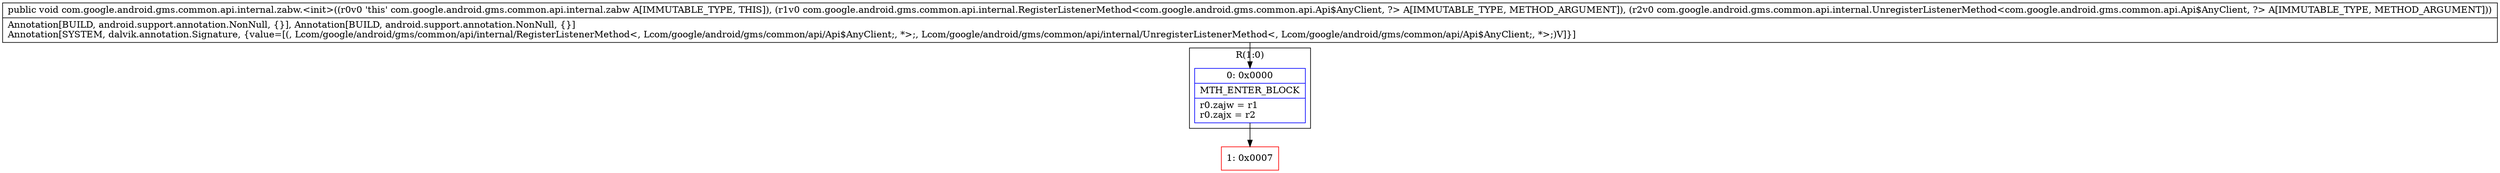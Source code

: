 digraph "CFG forcom.google.android.gms.common.api.internal.zabw.\<init\>(Lcom\/google\/android\/gms\/common\/api\/internal\/RegisterListenerMethod;Lcom\/google\/android\/gms\/common\/api\/internal\/UnregisterListenerMethod;)V" {
subgraph cluster_Region_1962918658 {
label = "R(1:0)";
node [shape=record,color=blue];
Node_0 [shape=record,label="{0\:\ 0x0000|MTH_ENTER_BLOCK\l|r0.zajw = r1\lr0.zajx = r2\l}"];
}
Node_1 [shape=record,color=red,label="{1\:\ 0x0007}"];
MethodNode[shape=record,label="{public void com.google.android.gms.common.api.internal.zabw.\<init\>((r0v0 'this' com.google.android.gms.common.api.internal.zabw A[IMMUTABLE_TYPE, THIS]), (r1v0 com.google.android.gms.common.api.internal.RegisterListenerMethod\<com.google.android.gms.common.api.Api$AnyClient, ?\> A[IMMUTABLE_TYPE, METHOD_ARGUMENT]), (r2v0 com.google.android.gms.common.api.internal.UnregisterListenerMethod\<com.google.android.gms.common.api.Api$AnyClient, ?\> A[IMMUTABLE_TYPE, METHOD_ARGUMENT]))  | Annotation[BUILD, android.support.annotation.NonNull, \{\}], Annotation[BUILD, android.support.annotation.NonNull, \{\}]\lAnnotation[SYSTEM, dalvik.annotation.Signature, \{value=[(, Lcom\/google\/android\/gms\/common\/api\/internal\/RegisterListenerMethod\<, Lcom\/google\/android\/gms\/common\/api\/Api$AnyClient;, *\>;, Lcom\/google\/android\/gms\/common\/api\/internal\/UnregisterListenerMethod\<, Lcom\/google\/android\/gms\/common\/api\/Api$AnyClient;, *\>;)V]\}]\l}"];
MethodNode -> Node_0;
Node_0 -> Node_1;
}

